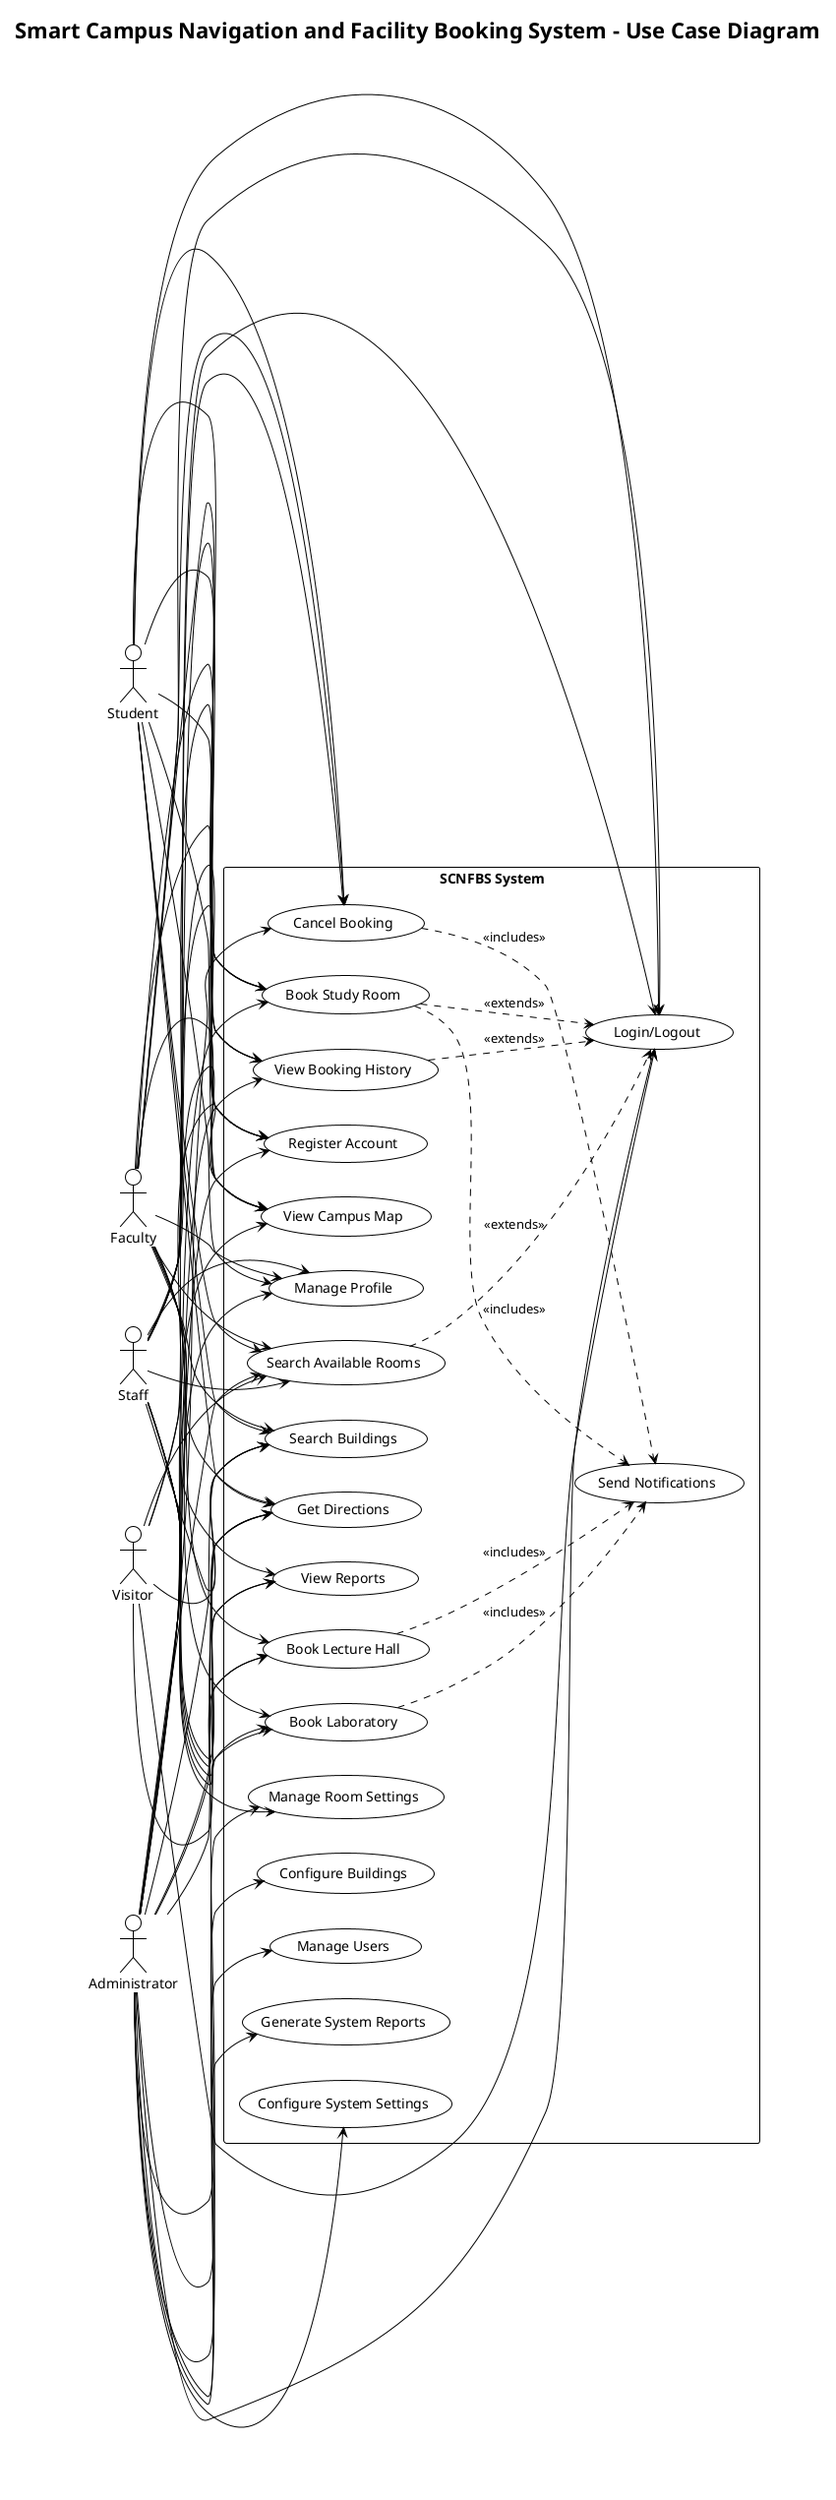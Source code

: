 @startuml SCNFBS_Use_Case_Diagram
!theme plain
title Smart Campus Navigation and Facility Booking System - Use Case Diagram

left to right direction

actor Student
actor Faculty
actor Staff
actor Administrator
actor Visitor

rectangle "SCNFBS System" {
  usecase "Register Account" as UC1
  usecase "Login/Logout" as UC2
  usecase "View Campus Map" as UC3
  usecase "Search Buildings" as UC4
  usecase "Get Directions" as UC5
  usecase "Search Available Rooms" as UC6
  usecase "Book Study Room" as UC7
  usecase "View Booking History" as UC8
  usecase "Manage Profile" as UC9
  usecase "Book Lecture Hall" as UC10
  usecase "Book Laboratory" as UC11
  usecase "View Reports" as UC12
  usecase "Manage Room Settings" as UC13
  usecase "Configure Buildings" as UC14
  usecase "Manage Users" as UC15
  usecase "Generate System Reports" as UC16
  usecase "Configure System Settings" as UC17
  usecase "Cancel Booking" as UC18
  usecase "Send Notifications" as UC19
}

' Student capabilities
Student --> UC1
Student --> UC2
Student --> UC3
Student --> UC4
Student --> UC5
Student --> UC6
Student --> UC7
Student --> UC8
Student --> UC9
Student --> UC18

' Visitor capabilities  
Visitor --> UC1
Visitor --> UC2
Visitor --> UC3
Visitor --> UC4
Visitor --> UC5
Visitor --> UC6

' Faculty inherits Student capabilities + additional
Faculty --> UC1
Faculty --> UC2
Faculty --> UC3
Faculty --> UC4
Faculty --> UC5
Faculty --> UC6
Faculty --> UC7
Faculty --> UC8
Faculty --> UC9
Faculty --> UC18
Faculty --> UC10
Faculty --> UC11
Faculty --> UC12

' Staff inherits Faculty capabilities + additional
Staff --> UC1
Staff --> UC2
Staff --> UC3
Staff --> UC4
Staff --> UC5
Staff --> UC6
Staff --> UC7
Staff --> UC8
Staff --> UC9
Staff --> UC18
Staff --> UC10
Staff --> UC11
Staff --> UC12
Staff --> UC13

' Administrator has all capabilities
Administrator --> UC1
Administrator --> UC2
Administrator --> UC3
Administrator --> UC4
Administrator --> UC5
Administrator --> UC6
Administrator --> UC7
Administrator --> UC8
Administrator --> UC9
Administrator --> UC18
Administrator --> UC10
Administrator --> UC11
Administrator --> UC12
Administrator --> UC13
Administrator --> UC14
Administrator --> UC15
Administrator --> UC16
Administrator --> UC17

' System relationships
UC7 ..> UC19 : <<includes>>
UC10 ..> UC19 : <<includes>>
UC11 ..> UC19 : <<includes>>
UC18 ..> UC19 : <<includes>>

UC6 ..> UC2 : <<extends>>
UC7 ..> UC2 : <<extends>>
UC8 ..> UC2 : <<extends>>

@enduml